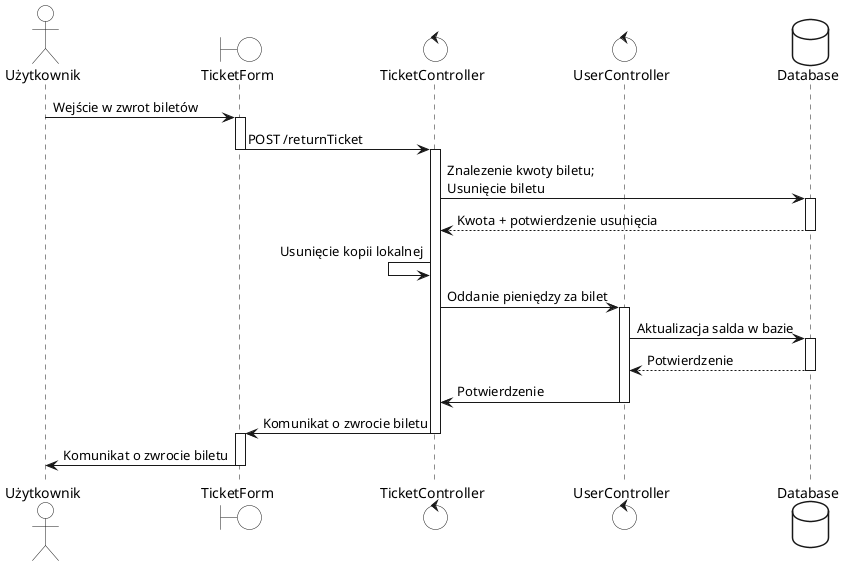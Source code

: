 @startuml
Actor Użytkownik #white
Boundary TicketForm #white
Control TicketController #white
Control UserController #white
Database Database #white
Użytkownik -> TicketForm : Wejście w zwrot biletów
Activate TicketForm
TicketForm -> TicketController : POST /returnTicket
Deactivate TicketForm
Activate TicketController
TicketController -> Database : Znalezenie kwoty biletu;\nUsunięcie biletu
Activate Database
Database --> TicketController : Kwota + potwierdzenie usunięcia
Deactivate Database
TicketController <- TicketController : Usunięcie kopii lokalnej
TicketController -> UserController: Oddanie pieniędzy za bilet
Activate UserController
UserController -> Database : Aktualizacja salda w bazie
Activate Database
Database --> UserController : Potwierdzenie
Deactivate Database
UserController -> TicketController : Potwierdzenie
Deactivate UserController
TicketController -> TicketForm : Komunikat o zwrocie biletu
Deactivate TicketController
Activate TicketForm
TicketForm -> Użytkownik: Komunikat o zwrocie biletu
Deactivate TicketForm
@enduml
